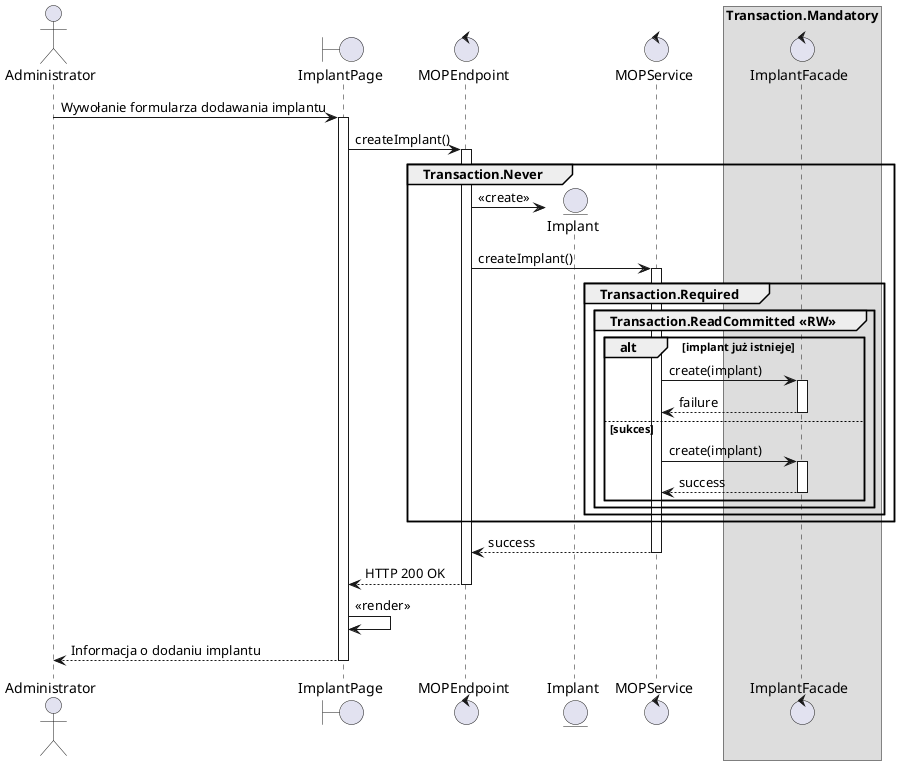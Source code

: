 @startuml MOP.1 - Dodaj wszczep

actor Administrator as admin
boundary ImplantPage as gui
control MOPEndpoint as controller
entity Implant as implant
control MOPService as service
control ImplantFacade as facade

skinparam backgroundcolor transparent
box Transaction.Mandatory 
    participant facade
end box

admin -> gui ++ : Wywołanie formularza dodawania implantu
gui -> controller ++ : createImplant()
group Transaction.Never
    controller -> implant **: <<create>>
    controller -> service ++: createImplant()
    group Transaction.Required
        group Transaction.ReadCommitted <<RW>>
            alt implant już istnieje
                service -> facade ++ : create(implant)
                facade --> service --: failure
            else sukces
                service -> facade ++: create(implant)
                return success
            end
        end
    end
end

return success
return HTTP 200 OK
gui -> gui : <<render>>
return Informacja o dodaniu implantu


@enduml